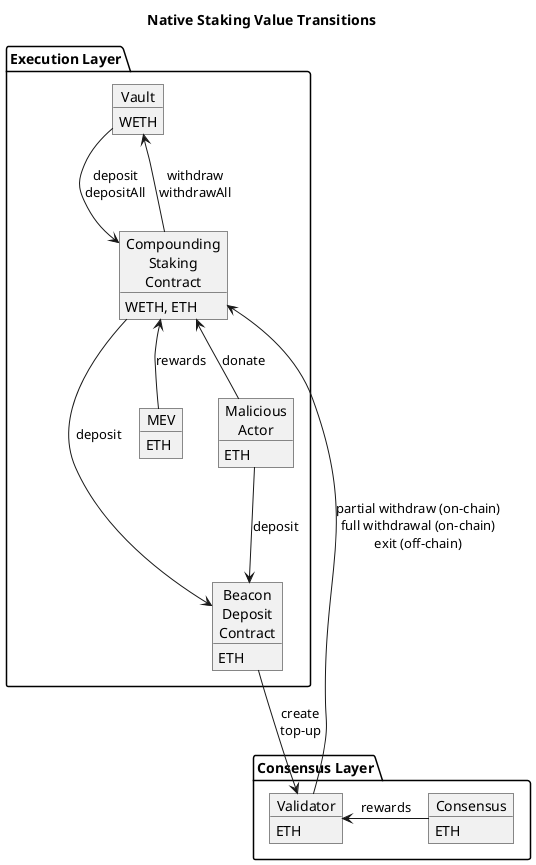 @startuml

title Native Staking Value Transitions

package "Execution Layer" {
    object "Vault" as vault
    vault : WETH
    object "Compounding\nStaking\nContract" as csc
    csc : WETH, ETH
    object "Beacon\nDeposit\nContract" as bdc
    bdc : ETH
    object "MEV" as mev
    mev : ETH
    object "Malicious\nActor" as malActor
    malActor : ETH
}

package "Consensus Layer" {
    object "Validator" as val
    val : ETH
    object "Consensus" as cr
    cr : ETH
}

vault --> csc : deposit\ndepositAll
csc --> vault : withdraw\nwithdrawAll
csc <-- mev : rewards
csc <-- malActor : donate

malActor --> bdc : deposit

csc  --> bdc : deposit

bdc --> val : create\ntop-up
val --> csc : partial withdraw (on-chain)\nfull withdrawal (on-chain)\nexit (off-chain)

val <- cr : rewards

@enduml